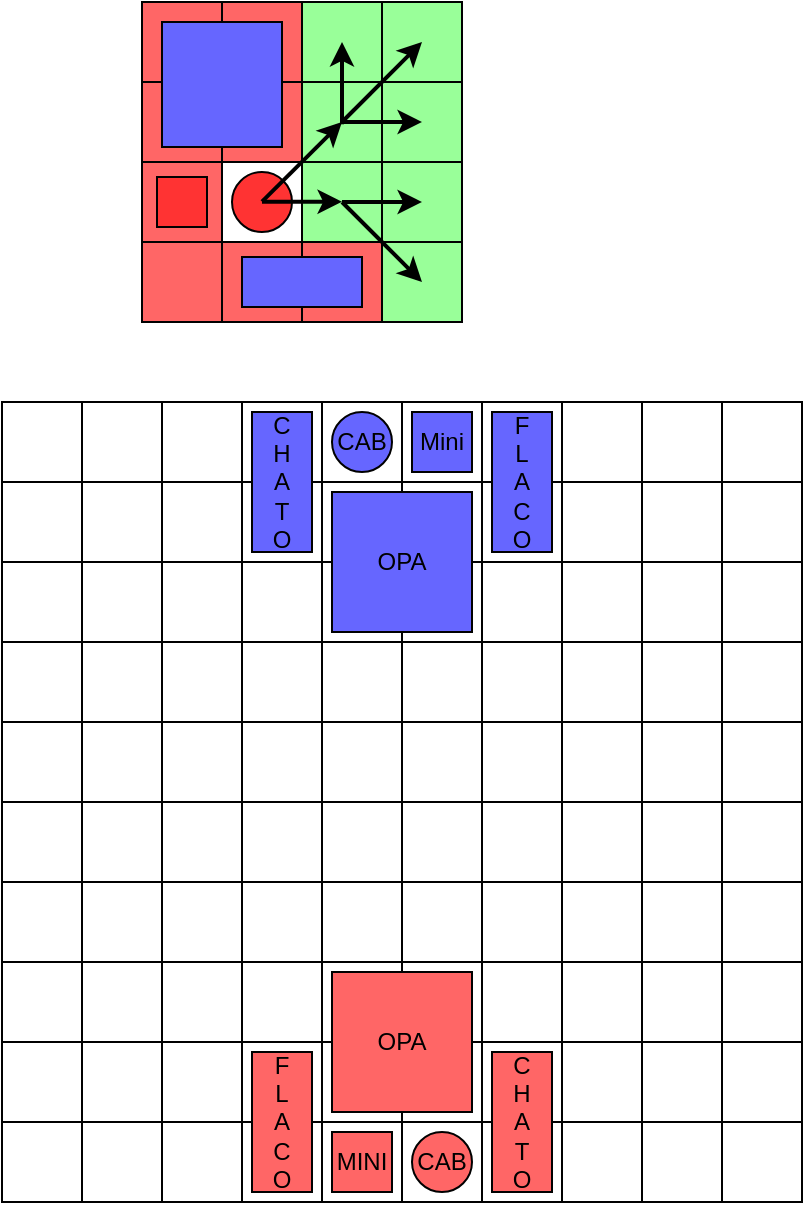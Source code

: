 <mxfile version="21.7.2" type="device">
  <diagram name="Page-1" id="4w6PLohKwCq4BGsAYFdz">
    <mxGraphModel dx="943" dy="475" grid="1" gridSize="5" guides="1" tooltips="1" connect="1" arrows="1" fold="1" page="1" pageScale="1" pageWidth="850" pageHeight="1100" math="0" shadow="0">
      <root>
        <mxCell id="0" />
        <mxCell id="1" parent="0" />
        <mxCell id="cV7xCcReivzUAdjwhD2p-22" value="" style="whiteSpace=wrap;html=1;aspect=fixed;fillColor=#99FF99;" vertex="1" parent="1">
          <mxGeometry x="400" y="360" width="40" height="40" as="geometry" />
        </mxCell>
        <mxCell id="cV7xCcReivzUAdjwhD2p-19" value="" style="whiteSpace=wrap;html=1;aspect=fixed;fillColor=#FF6666;" vertex="1" parent="1">
          <mxGeometry x="280" y="360" width="40" height="40" as="geometry" />
        </mxCell>
        <mxCell id="cV7xCcReivzUAdjwhD2p-20" value="" style="whiteSpace=wrap;html=1;aspect=fixed;fillColor=#FF6666;" vertex="1" parent="1">
          <mxGeometry x="320" y="360" width="40" height="40" as="geometry" />
        </mxCell>
        <mxCell id="cV7xCcReivzUAdjwhD2p-21" value="" style="whiteSpace=wrap;html=1;aspect=fixed;fillColor=#99FF99;" vertex="1" parent="1">
          <mxGeometry x="360" y="360" width="40" height="40" as="geometry" />
        </mxCell>
        <mxCell id="cV7xCcReivzUAdjwhD2p-15" value="" style="whiteSpace=wrap;html=1;aspect=fixed;fillColor=#99FF99;" vertex="1" parent="1">
          <mxGeometry x="400" y="400" width="40" height="40" as="geometry" />
        </mxCell>
        <mxCell id="cV7xCcReivzUAdjwhD2p-16" value="" style="whiteSpace=wrap;html=1;aspect=fixed;fillColor=#99FF99;" vertex="1" parent="1">
          <mxGeometry x="400" y="440" width="40" height="40" as="geometry" />
        </mxCell>
        <mxCell id="cV7xCcReivzUAdjwhD2p-17" value="" style="whiteSpace=wrap;html=1;aspect=fixed;fillColor=#99FF99;" vertex="1" parent="1">
          <mxGeometry x="400" y="480" width="40" height="40" as="geometry" />
        </mxCell>
        <mxCell id="cV7xCcReivzUAdjwhD2p-1" value="" style="whiteSpace=wrap;html=1;aspect=fixed;fillColor=#FF6666;" vertex="1" parent="1">
          <mxGeometry x="280" y="440" width="40" height="40" as="geometry" />
        </mxCell>
        <mxCell id="cV7xCcReivzUAdjwhD2p-2" value="" style="whiteSpace=wrap;html=1;aspect=fixed;" vertex="1" parent="1">
          <mxGeometry x="320" y="440" width="40" height="40" as="geometry" />
        </mxCell>
        <mxCell id="cV7xCcReivzUAdjwhD2p-3" value="" style="whiteSpace=wrap;html=1;aspect=fixed;fillColor=#FF6666;" vertex="1" parent="1">
          <mxGeometry x="280" y="480" width="40" height="40" as="geometry" />
        </mxCell>
        <mxCell id="cV7xCcReivzUAdjwhD2p-4" value="" style="whiteSpace=wrap;html=1;aspect=fixed;fillColor=#FF6666;" vertex="1" parent="1">
          <mxGeometry x="320" y="480" width="40" height="40" as="geometry" />
        </mxCell>
        <mxCell id="cV7xCcReivzUAdjwhD2p-5" value="" style="whiteSpace=wrap;html=1;aspect=fixed;fillColor=#99FF99;" vertex="1" parent="1">
          <mxGeometry x="360" y="440" width="40" height="40" as="geometry" />
        </mxCell>
        <mxCell id="cV7xCcReivzUAdjwhD2p-6" value="" style="whiteSpace=wrap;html=1;aspect=fixed;fillColor=#FF6666;" vertex="1" parent="1">
          <mxGeometry x="360" y="480" width="40" height="40" as="geometry" />
        </mxCell>
        <mxCell id="cV7xCcReivzUAdjwhD2p-7" value="" style="whiteSpace=wrap;html=1;aspect=fixed;fillColor=#99FF99;" vertex="1" parent="1">
          <mxGeometry x="360" y="400" width="40" height="40" as="geometry" />
        </mxCell>
        <mxCell id="cV7xCcReivzUAdjwhD2p-8" value="" style="whiteSpace=wrap;html=1;aspect=fixed;fillColor=#FF6666;" vertex="1" parent="1">
          <mxGeometry x="320" y="400" width="40" height="40" as="geometry" />
        </mxCell>
        <mxCell id="cV7xCcReivzUAdjwhD2p-9" value="" style="whiteSpace=wrap;html=1;aspect=fixed;fillColor=#FF6666;" vertex="1" parent="1">
          <mxGeometry x="280" y="400" width="40" height="40" as="geometry" />
        </mxCell>
        <mxCell id="cV7xCcReivzUAdjwhD2p-10" value="" style="ellipse;whiteSpace=wrap;html=1;aspect=fixed;fillColor=#FF3333;strokeColor=#000000;" vertex="1" parent="1">
          <mxGeometry x="325" y="445" width="30" height="30" as="geometry" />
        </mxCell>
        <mxCell id="cV7xCcReivzUAdjwhD2p-12" value="" style="rounded=0;whiteSpace=wrap;html=1;fillColor=#6666FF;" vertex="1" parent="1">
          <mxGeometry x="290" y="370" width="60" height="62.5" as="geometry" />
        </mxCell>
        <mxCell id="cV7xCcReivzUAdjwhD2p-13" value="" style="rounded=0;whiteSpace=wrap;html=1;fillColor=#6666FF;" vertex="1" parent="1">
          <mxGeometry x="330" y="487.5" width="60" height="25" as="geometry" />
        </mxCell>
        <mxCell id="cV7xCcReivzUAdjwhD2p-59" value="" style="endArrow=classic;html=1;rounded=0;entryX=0.5;entryY=0.5;entryDx=0;entryDy=0;entryPerimeter=0;exitX=0.5;exitY=0.5;exitDx=0;exitDy=0;exitPerimeter=0;strokeWidth=2;" edge="1" parent="1" source="cV7xCcReivzUAdjwhD2p-5" target="cV7xCcReivzUAdjwhD2p-16">
          <mxGeometry width="50" height="50" relative="1" as="geometry">
            <mxPoint x="280" y="500" as="sourcePoint" />
            <mxPoint x="520" y="490" as="targetPoint" />
          </mxGeometry>
        </mxCell>
        <mxCell id="cV7xCcReivzUAdjwhD2p-60" value="" style="endArrow=classic;html=1;rounded=0;entryX=0.5;entryY=0.5;entryDx=0;entryDy=0;entryPerimeter=0;exitX=0.5;exitY=0.5;exitDx=0;exitDy=0;exitPerimeter=0;strokeWidth=2;" edge="1" parent="1">
          <mxGeometry width="50" height="50" relative="1" as="geometry">
            <mxPoint x="340" y="459.88" as="sourcePoint" />
            <mxPoint x="380" y="459.88" as="targetPoint" />
          </mxGeometry>
        </mxCell>
        <mxCell id="cV7xCcReivzUAdjwhD2p-61" value="" style="endArrow=classic;html=1;rounded=0;strokeWidth=2;entryX=0.5;entryY=0.5;entryDx=0;entryDy=0;entryPerimeter=0;" edge="1" parent="1" target="cV7xCcReivzUAdjwhD2p-17">
          <mxGeometry width="50" height="50" relative="1" as="geometry">
            <mxPoint x="380" y="460" as="sourcePoint" />
            <mxPoint x="430" y="470" as="targetPoint" />
          </mxGeometry>
        </mxCell>
        <mxCell id="cV7xCcReivzUAdjwhD2p-62" value="" style="whiteSpace=wrap;html=1;aspect=fixed;fillColor=#FF3333;" vertex="1" parent="1">
          <mxGeometry x="287.5" y="447.5" width="25" height="25" as="geometry" />
        </mxCell>
        <mxCell id="cV7xCcReivzUAdjwhD2p-63" value="" style="endArrow=classic;html=1;rounded=0;entryX=0.5;entryY=0.5;entryDx=0;entryDy=0;entryPerimeter=0;exitX=0.5;exitY=0.5;exitDx=0;exitDy=0;exitPerimeter=0;strokeWidth=2;" edge="1" parent="1" target="cV7xCcReivzUAdjwhD2p-7">
          <mxGeometry width="50" height="50" relative="1" as="geometry">
            <mxPoint x="340" y="459.8" as="sourcePoint" />
            <mxPoint x="380" y="459.8" as="targetPoint" />
          </mxGeometry>
        </mxCell>
        <mxCell id="cV7xCcReivzUAdjwhD2p-64" value="" style="endArrow=classic;html=1;rounded=0;entryX=0.5;entryY=0.5;entryDx=0;entryDy=0;entryPerimeter=0;exitX=0.5;exitY=0.5;exitDx=0;exitDy=0;exitPerimeter=0;strokeWidth=2;" edge="1" parent="1" target="cV7xCcReivzUAdjwhD2p-21">
          <mxGeometry width="50" height="50" relative="1" as="geometry">
            <mxPoint x="380" y="421.15" as="sourcePoint" />
            <mxPoint x="420" y="381.35" as="targetPoint" />
          </mxGeometry>
        </mxCell>
        <mxCell id="cV7xCcReivzUAdjwhD2p-65" value="" style="endArrow=classic;html=1;rounded=0;entryX=0.5;entryY=0.5;entryDx=0;entryDy=0;entryPerimeter=0;strokeWidth=2;" edge="1" parent="1" target="cV7xCcReivzUAdjwhD2p-22">
          <mxGeometry width="50" height="50" relative="1" as="geometry">
            <mxPoint x="380" y="420" as="sourcePoint" />
            <mxPoint x="390" y="390" as="targetPoint" />
          </mxGeometry>
        </mxCell>
        <mxCell id="cV7xCcReivzUAdjwhD2p-66" value="" style="endArrow=classic;html=1;rounded=0;entryX=0.5;entryY=0.5;entryDx=0;entryDy=0;entryPerimeter=0;strokeWidth=2;" edge="1" parent="1" target="cV7xCcReivzUAdjwhD2p-15">
          <mxGeometry width="50" height="50" relative="1" as="geometry">
            <mxPoint x="380" y="420" as="sourcePoint" />
            <mxPoint x="430" y="390" as="targetPoint" />
          </mxGeometry>
        </mxCell>
        <mxCell id="cV7xCcReivzUAdjwhD2p-67" value="" style="whiteSpace=wrap;html=1;aspect=fixed;fillColor=#FFFFFF;" vertex="1" parent="1">
          <mxGeometry x="210" y="560" width="40" height="40" as="geometry" />
        </mxCell>
        <mxCell id="cV7xCcReivzUAdjwhD2p-69" value="" style="whiteSpace=wrap;html=1;aspect=fixed;fillColor=#FFFFFF;" vertex="1" parent="1">
          <mxGeometry x="250" y="560" width="40" height="40" as="geometry" />
        </mxCell>
        <mxCell id="cV7xCcReivzUAdjwhD2p-70" value="" style="whiteSpace=wrap;html=1;aspect=fixed;fillColor=#FFFFFF;" vertex="1" parent="1">
          <mxGeometry x="210" y="600" width="40" height="40" as="geometry" />
        </mxCell>
        <mxCell id="cV7xCcReivzUAdjwhD2p-71" value="" style="whiteSpace=wrap;html=1;aspect=fixed;fillColor=#FFFFFF;" vertex="1" parent="1">
          <mxGeometry x="250" y="600" width="40" height="40" as="geometry" />
        </mxCell>
        <mxCell id="cV7xCcReivzUAdjwhD2p-72" value="" style="whiteSpace=wrap;html=1;aspect=fixed;fillColor=#FFFFFF;" vertex="1" parent="1">
          <mxGeometry x="290" y="560" width="40" height="40" as="geometry" />
        </mxCell>
        <mxCell id="cV7xCcReivzUAdjwhD2p-73" value="" style="whiteSpace=wrap;html=1;aspect=fixed;fillColor=#FFFFFF;" vertex="1" parent="1">
          <mxGeometry x="330" y="560" width="40" height="40" as="geometry" />
        </mxCell>
        <mxCell id="cV7xCcReivzUAdjwhD2p-74" value="" style="whiteSpace=wrap;html=1;aspect=fixed;fillColor=#FFFFFF;" vertex="1" parent="1">
          <mxGeometry x="290" y="600" width="40" height="40" as="geometry" />
        </mxCell>
        <mxCell id="cV7xCcReivzUAdjwhD2p-75" value="" style="whiteSpace=wrap;html=1;aspect=fixed;fillColor=#FFFFFF;" vertex="1" parent="1">
          <mxGeometry x="330" y="600" width="40" height="40" as="geometry" />
        </mxCell>
        <mxCell id="cV7xCcReivzUAdjwhD2p-76" value="" style="whiteSpace=wrap;html=1;aspect=fixed;fillColor=#FFFFFF;" vertex="1" parent="1">
          <mxGeometry x="370" y="560" width="40" height="40" as="geometry" />
        </mxCell>
        <mxCell id="cV7xCcReivzUAdjwhD2p-77" value="" style="whiteSpace=wrap;html=1;aspect=fixed;fillColor=#FFFFFF;" vertex="1" parent="1">
          <mxGeometry x="410" y="560" width="40" height="40" as="geometry" />
        </mxCell>
        <mxCell id="cV7xCcReivzUAdjwhD2p-78" value="" style="whiteSpace=wrap;html=1;aspect=fixed;fillColor=#FFFFFF;" vertex="1" parent="1">
          <mxGeometry x="370" y="600" width="40" height="40" as="geometry" />
        </mxCell>
        <mxCell id="cV7xCcReivzUAdjwhD2p-79" value="" style="whiteSpace=wrap;html=1;aspect=fixed;fillColor=#FFFFFF;" vertex="1" parent="1">
          <mxGeometry x="410" y="600" width="40" height="40" as="geometry" />
        </mxCell>
        <mxCell id="cV7xCcReivzUAdjwhD2p-80" value="" style="whiteSpace=wrap;html=1;aspect=fixed;fillColor=#FFFFFF;" vertex="1" parent="1">
          <mxGeometry x="450" y="560" width="40" height="40" as="geometry" />
        </mxCell>
        <mxCell id="cV7xCcReivzUAdjwhD2p-81" value="" style="whiteSpace=wrap;html=1;aspect=fixed;fillColor=#FFFFFF;" vertex="1" parent="1">
          <mxGeometry x="490" y="560" width="40" height="40" as="geometry" />
        </mxCell>
        <mxCell id="cV7xCcReivzUAdjwhD2p-82" value="" style="whiteSpace=wrap;html=1;aspect=fixed;fillColor=#FFFFFF;" vertex="1" parent="1">
          <mxGeometry x="450" y="600" width="40" height="40" as="geometry" />
        </mxCell>
        <mxCell id="cV7xCcReivzUAdjwhD2p-83" value="" style="whiteSpace=wrap;html=1;aspect=fixed;fillColor=#FFFFFF;" vertex="1" parent="1">
          <mxGeometry x="490" y="600" width="40" height="40" as="geometry" />
        </mxCell>
        <mxCell id="cV7xCcReivzUAdjwhD2p-84" value="" style="whiteSpace=wrap;html=1;aspect=fixed;fillColor=#FFFFFF;" vertex="1" parent="1">
          <mxGeometry x="530" y="560" width="40" height="40" as="geometry" />
        </mxCell>
        <mxCell id="cV7xCcReivzUAdjwhD2p-85" value="" style="whiteSpace=wrap;html=1;aspect=fixed;fillColor=#FFFFFF;" vertex="1" parent="1">
          <mxGeometry x="570" y="560" width="40" height="40" as="geometry" />
        </mxCell>
        <mxCell id="cV7xCcReivzUAdjwhD2p-86" value="" style="whiteSpace=wrap;html=1;aspect=fixed;fillColor=#FFFFFF;" vertex="1" parent="1">
          <mxGeometry x="530" y="600" width="40" height="40" as="geometry" />
        </mxCell>
        <mxCell id="cV7xCcReivzUAdjwhD2p-87" value="" style="whiteSpace=wrap;html=1;aspect=fixed;fillColor=#FFFFFF;" vertex="1" parent="1">
          <mxGeometry x="570" y="600" width="40" height="40" as="geometry" />
        </mxCell>
        <mxCell id="cV7xCcReivzUAdjwhD2p-88" value="" style="whiteSpace=wrap;html=1;aspect=fixed;fillColor=#FFFFFF;" vertex="1" parent="1">
          <mxGeometry x="210" y="640" width="40" height="40" as="geometry" />
        </mxCell>
        <mxCell id="cV7xCcReivzUAdjwhD2p-89" value="" style="whiteSpace=wrap;html=1;aspect=fixed;fillColor=#FFFFFF;" vertex="1" parent="1">
          <mxGeometry x="250" y="640" width="40" height="40" as="geometry" />
        </mxCell>
        <mxCell id="cV7xCcReivzUAdjwhD2p-90" value="" style="whiteSpace=wrap;html=1;aspect=fixed;fillColor=#FFFFFF;" vertex="1" parent="1">
          <mxGeometry x="210" y="680" width="40" height="40" as="geometry" />
        </mxCell>
        <mxCell id="cV7xCcReivzUAdjwhD2p-91" value="" style="whiteSpace=wrap;html=1;aspect=fixed;fillColor=#FFFFFF;" vertex="1" parent="1">
          <mxGeometry x="250" y="680" width="40" height="40" as="geometry" />
        </mxCell>
        <mxCell id="cV7xCcReivzUAdjwhD2p-92" value="" style="whiteSpace=wrap;html=1;aspect=fixed;fillColor=#FFFFFF;" vertex="1" parent="1">
          <mxGeometry x="290" y="640" width="40" height="40" as="geometry" />
        </mxCell>
        <mxCell id="cV7xCcReivzUAdjwhD2p-93" value="" style="whiteSpace=wrap;html=1;aspect=fixed;fillColor=#FFFFFF;" vertex="1" parent="1">
          <mxGeometry x="330" y="640" width="40" height="40" as="geometry" />
        </mxCell>
        <mxCell id="cV7xCcReivzUAdjwhD2p-94" value="" style="whiteSpace=wrap;html=1;aspect=fixed;fillColor=#FFFFFF;" vertex="1" parent="1">
          <mxGeometry x="290" y="680" width="40" height="40" as="geometry" />
        </mxCell>
        <mxCell id="cV7xCcReivzUAdjwhD2p-95" value="" style="whiteSpace=wrap;html=1;aspect=fixed;fillColor=#FFFFFF;" vertex="1" parent="1">
          <mxGeometry x="330" y="680" width="40" height="40" as="geometry" />
        </mxCell>
        <mxCell id="cV7xCcReivzUAdjwhD2p-96" value="" style="whiteSpace=wrap;html=1;aspect=fixed;fillColor=#FFFFFF;" vertex="1" parent="1">
          <mxGeometry x="370" y="640" width="40" height="40" as="geometry" />
        </mxCell>
        <mxCell id="cV7xCcReivzUAdjwhD2p-97" value="" style="whiteSpace=wrap;html=1;aspect=fixed;fillColor=#FFFFFF;" vertex="1" parent="1">
          <mxGeometry x="410" y="640" width="40" height="40" as="geometry" />
        </mxCell>
        <mxCell id="cV7xCcReivzUAdjwhD2p-98" value="" style="whiteSpace=wrap;html=1;aspect=fixed;fillColor=#FFFFFF;" vertex="1" parent="1">
          <mxGeometry x="370" y="680" width="40" height="40" as="geometry" />
        </mxCell>
        <mxCell id="cV7xCcReivzUAdjwhD2p-99" value="" style="whiteSpace=wrap;html=1;aspect=fixed;fillColor=#FFFFFF;" vertex="1" parent="1">
          <mxGeometry x="410" y="680" width="40" height="40" as="geometry" />
        </mxCell>
        <mxCell id="cV7xCcReivzUAdjwhD2p-100" value="" style="whiteSpace=wrap;html=1;aspect=fixed;fillColor=#FFFFFF;" vertex="1" parent="1">
          <mxGeometry x="450" y="640" width="40" height="40" as="geometry" />
        </mxCell>
        <mxCell id="cV7xCcReivzUAdjwhD2p-101" value="" style="whiteSpace=wrap;html=1;aspect=fixed;fillColor=#FFFFFF;" vertex="1" parent="1">
          <mxGeometry x="490" y="640" width="40" height="40" as="geometry" />
        </mxCell>
        <mxCell id="cV7xCcReivzUAdjwhD2p-102" value="" style="whiteSpace=wrap;html=1;aspect=fixed;fillColor=#FFFFFF;" vertex="1" parent="1">
          <mxGeometry x="450" y="680" width="40" height="40" as="geometry" />
        </mxCell>
        <mxCell id="cV7xCcReivzUAdjwhD2p-103" value="" style="whiteSpace=wrap;html=1;aspect=fixed;fillColor=#FFFFFF;" vertex="1" parent="1">
          <mxGeometry x="490" y="680" width="40" height="40" as="geometry" />
        </mxCell>
        <mxCell id="cV7xCcReivzUAdjwhD2p-104" value="" style="whiteSpace=wrap;html=1;aspect=fixed;fillColor=#FFFFFF;" vertex="1" parent="1">
          <mxGeometry x="530" y="640" width="40" height="40" as="geometry" />
        </mxCell>
        <mxCell id="cV7xCcReivzUAdjwhD2p-105" value="" style="whiteSpace=wrap;html=1;aspect=fixed;fillColor=#FFFFFF;" vertex="1" parent="1">
          <mxGeometry x="570" y="640" width="40" height="40" as="geometry" />
        </mxCell>
        <mxCell id="cV7xCcReivzUAdjwhD2p-106" value="" style="whiteSpace=wrap;html=1;aspect=fixed;fillColor=#FFFFFF;" vertex="1" parent="1">
          <mxGeometry x="530" y="680" width="40" height="40" as="geometry" />
        </mxCell>
        <mxCell id="cV7xCcReivzUAdjwhD2p-107" value="" style="whiteSpace=wrap;html=1;aspect=fixed;fillColor=#FFFFFF;" vertex="1" parent="1">
          <mxGeometry x="570" y="680" width="40" height="40" as="geometry" />
        </mxCell>
        <mxCell id="cV7xCcReivzUAdjwhD2p-108" value="" style="whiteSpace=wrap;html=1;aspect=fixed;fillColor=#FFFFFF;" vertex="1" parent="1">
          <mxGeometry x="210" y="720" width="40" height="40" as="geometry" />
        </mxCell>
        <mxCell id="cV7xCcReivzUAdjwhD2p-109" value="" style="whiteSpace=wrap;html=1;aspect=fixed;fillColor=#FFFFFF;" vertex="1" parent="1">
          <mxGeometry x="250" y="720" width="40" height="40" as="geometry" />
        </mxCell>
        <mxCell id="cV7xCcReivzUAdjwhD2p-110" value="" style="whiteSpace=wrap;html=1;aspect=fixed;fillColor=#FFFFFF;" vertex="1" parent="1">
          <mxGeometry x="210" y="760" width="40" height="40" as="geometry" />
        </mxCell>
        <mxCell id="cV7xCcReivzUAdjwhD2p-111" value="" style="whiteSpace=wrap;html=1;aspect=fixed;fillColor=#FFFFFF;" vertex="1" parent="1">
          <mxGeometry x="250" y="760" width="40" height="40" as="geometry" />
        </mxCell>
        <mxCell id="cV7xCcReivzUAdjwhD2p-112" value="" style="whiteSpace=wrap;html=1;aspect=fixed;fillColor=#FFFFFF;" vertex="1" parent="1">
          <mxGeometry x="290" y="720" width="40" height="40" as="geometry" />
        </mxCell>
        <mxCell id="cV7xCcReivzUAdjwhD2p-113" value="" style="whiteSpace=wrap;html=1;aspect=fixed;fillColor=#FFFFFF;" vertex="1" parent="1">
          <mxGeometry x="330" y="720" width="40" height="40" as="geometry" />
        </mxCell>
        <mxCell id="cV7xCcReivzUAdjwhD2p-114" value="" style="whiteSpace=wrap;html=1;aspect=fixed;fillColor=#FFFFFF;" vertex="1" parent="1">
          <mxGeometry x="290" y="760" width="40" height="40" as="geometry" />
        </mxCell>
        <mxCell id="cV7xCcReivzUAdjwhD2p-115" value="" style="whiteSpace=wrap;html=1;aspect=fixed;fillColor=#FFFFFF;" vertex="1" parent="1">
          <mxGeometry x="330" y="760" width="40" height="40" as="geometry" />
        </mxCell>
        <mxCell id="cV7xCcReivzUAdjwhD2p-116" value="" style="whiteSpace=wrap;html=1;aspect=fixed;fillColor=#FFFFFF;" vertex="1" parent="1">
          <mxGeometry x="370" y="720" width="40" height="40" as="geometry" />
        </mxCell>
        <mxCell id="cV7xCcReivzUAdjwhD2p-117" value="" style="whiteSpace=wrap;html=1;aspect=fixed;fillColor=#FFFFFF;" vertex="1" parent="1">
          <mxGeometry x="410" y="720" width="40" height="40" as="geometry" />
        </mxCell>
        <mxCell id="cV7xCcReivzUAdjwhD2p-118" value="" style="whiteSpace=wrap;html=1;aspect=fixed;fillColor=#FFFFFF;" vertex="1" parent="1">
          <mxGeometry x="370" y="760" width="40" height="40" as="geometry" />
        </mxCell>
        <mxCell id="cV7xCcReivzUAdjwhD2p-119" value="" style="whiteSpace=wrap;html=1;aspect=fixed;fillColor=#FFFFFF;" vertex="1" parent="1">
          <mxGeometry x="410" y="760" width="40" height="40" as="geometry" />
        </mxCell>
        <mxCell id="cV7xCcReivzUAdjwhD2p-120" value="" style="whiteSpace=wrap;html=1;aspect=fixed;fillColor=#FFFFFF;" vertex="1" parent="1">
          <mxGeometry x="450" y="720" width="40" height="40" as="geometry" />
        </mxCell>
        <mxCell id="cV7xCcReivzUAdjwhD2p-121" value="" style="whiteSpace=wrap;html=1;aspect=fixed;fillColor=#FFFFFF;" vertex="1" parent="1">
          <mxGeometry x="490" y="720" width="40" height="40" as="geometry" />
        </mxCell>
        <mxCell id="cV7xCcReivzUAdjwhD2p-122" value="" style="whiteSpace=wrap;html=1;aspect=fixed;fillColor=#FFFFFF;" vertex="1" parent="1">
          <mxGeometry x="450" y="760" width="40" height="40" as="geometry" />
        </mxCell>
        <mxCell id="cV7xCcReivzUAdjwhD2p-123" value="" style="whiteSpace=wrap;html=1;aspect=fixed;fillColor=#FFFFFF;" vertex="1" parent="1">
          <mxGeometry x="490" y="760" width="40" height="40" as="geometry" />
        </mxCell>
        <mxCell id="cV7xCcReivzUAdjwhD2p-124" value="" style="whiteSpace=wrap;html=1;aspect=fixed;fillColor=#FFFFFF;" vertex="1" parent="1">
          <mxGeometry x="530" y="720" width="40" height="40" as="geometry" />
        </mxCell>
        <mxCell id="cV7xCcReivzUAdjwhD2p-125" value="" style="whiteSpace=wrap;html=1;aspect=fixed;fillColor=#FFFFFF;" vertex="1" parent="1">
          <mxGeometry x="570" y="720" width="40" height="40" as="geometry" />
        </mxCell>
        <mxCell id="cV7xCcReivzUAdjwhD2p-126" value="" style="whiteSpace=wrap;html=1;aspect=fixed;fillColor=#FFFFFF;" vertex="1" parent="1">
          <mxGeometry x="530" y="760" width="40" height="40" as="geometry" />
        </mxCell>
        <mxCell id="cV7xCcReivzUAdjwhD2p-127" value="" style="whiteSpace=wrap;html=1;aspect=fixed;fillColor=#FFFFFF;" vertex="1" parent="1">
          <mxGeometry x="570" y="760" width="40" height="40" as="geometry" />
        </mxCell>
        <mxCell id="cV7xCcReivzUAdjwhD2p-128" value="" style="whiteSpace=wrap;html=1;aspect=fixed;fillColor=#FFFFFF;" vertex="1" parent="1">
          <mxGeometry x="210" y="800" width="40" height="40" as="geometry" />
        </mxCell>
        <mxCell id="cV7xCcReivzUAdjwhD2p-129" value="" style="whiteSpace=wrap;html=1;aspect=fixed;fillColor=#FFFFFF;" vertex="1" parent="1">
          <mxGeometry x="250" y="800" width="40" height="40" as="geometry" />
        </mxCell>
        <mxCell id="cV7xCcReivzUAdjwhD2p-130" value="" style="whiteSpace=wrap;html=1;aspect=fixed;fillColor=#FFFFFF;" vertex="1" parent="1">
          <mxGeometry x="210" y="840" width="40" height="40" as="geometry" />
        </mxCell>
        <mxCell id="cV7xCcReivzUAdjwhD2p-131" value="" style="whiteSpace=wrap;html=1;aspect=fixed;fillColor=#FFFFFF;" vertex="1" parent="1">
          <mxGeometry x="250" y="840" width="40" height="40" as="geometry" />
        </mxCell>
        <mxCell id="cV7xCcReivzUAdjwhD2p-132" value="" style="whiteSpace=wrap;html=1;aspect=fixed;fillColor=#FFFFFF;" vertex="1" parent="1">
          <mxGeometry x="290" y="800" width="40" height="40" as="geometry" />
        </mxCell>
        <mxCell id="cV7xCcReivzUAdjwhD2p-133" value="" style="whiteSpace=wrap;html=1;aspect=fixed;fillColor=#FFFFFF;" vertex="1" parent="1">
          <mxGeometry x="330" y="800" width="40" height="40" as="geometry" />
        </mxCell>
        <mxCell id="cV7xCcReivzUAdjwhD2p-134" value="" style="whiteSpace=wrap;html=1;aspect=fixed;fillColor=#FFFFFF;" vertex="1" parent="1">
          <mxGeometry x="290" y="840" width="40" height="40" as="geometry" />
        </mxCell>
        <mxCell id="cV7xCcReivzUAdjwhD2p-135" value="" style="whiteSpace=wrap;html=1;aspect=fixed;fillColor=#FFFFFF;" vertex="1" parent="1">
          <mxGeometry x="330" y="840" width="40" height="40" as="geometry" />
        </mxCell>
        <mxCell id="cV7xCcReivzUAdjwhD2p-136" value="" style="whiteSpace=wrap;html=1;aspect=fixed;fillColor=#FFFFFF;" vertex="1" parent="1">
          <mxGeometry x="370" y="800" width="40" height="40" as="geometry" />
        </mxCell>
        <mxCell id="cV7xCcReivzUAdjwhD2p-137" value="" style="whiteSpace=wrap;html=1;aspect=fixed;fillColor=#FFFFFF;" vertex="1" parent="1">
          <mxGeometry x="410" y="800" width="40" height="40" as="geometry" />
        </mxCell>
        <mxCell id="cV7xCcReivzUAdjwhD2p-138" value="" style="whiteSpace=wrap;html=1;aspect=fixed;fillColor=#FFFFFF;" vertex="1" parent="1">
          <mxGeometry x="370" y="840" width="40" height="40" as="geometry" />
        </mxCell>
        <mxCell id="cV7xCcReivzUAdjwhD2p-139" value="" style="whiteSpace=wrap;html=1;aspect=fixed;fillColor=#FFFFFF;" vertex="1" parent="1">
          <mxGeometry x="410" y="840" width="40" height="40" as="geometry" />
        </mxCell>
        <mxCell id="cV7xCcReivzUAdjwhD2p-140" value="" style="whiteSpace=wrap;html=1;aspect=fixed;fillColor=#FFFFFF;" vertex="1" parent="1">
          <mxGeometry x="450" y="800" width="40" height="40" as="geometry" />
        </mxCell>
        <mxCell id="cV7xCcReivzUAdjwhD2p-141" value="" style="whiteSpace=wrap;html=1;aspect=fixed;fillColor=#FFFFFF;" vertex="1" parent="1">
          <mxGeometry x="490" y="800" width="40" height="40" as="geometry" />
        </mxCell>
        <mxCell id="cV7xCcReivzUAdjwhD2p-142" value="" style="whiteSpace=wrap;html=1;aspect=fixed;fillColor=#FFFFFF;" vertex="1" parent="1">
          <mxGeometry x="450" y="840" width="40" height="40" as="geometry" />
        </mxCell>
        <mxCell id="cV7xCcReivzUAdjwhD2p-143" value="" style="whiteSpace=wrap;html=1;aspect=fixed;fillColor=#FFFFFF;" vertex="1" parent="1">
          <mxGeometry x="490" y="840" width="40" height="40" as="geometry" />
        </mxCell>
        <mxCell id="cV7xCcReivzUAdjwhD2p-144" value="" style="whiteSpace=wrap;html=1;aspect=fixed;fillColor=#FFFFFF;" vertex="1" parent="1">
          <mxGeometry x="530" y="800" width="40" height="40" as="geometry" />
        </mxCell>
        <mxCell id="cV7xCcReivzUAdjwhD2p-145" value="" style="whiteSpace=wrap;html=1;aspect=fixed;fillColor=#FFFFFF;" vertex="1" parent="1">
          <mxGeometry x="570" y="800" width="40" height="40" as="geometry" />
        </mxCell>
        <mxCell id="cV7xCcReivzUAdjwhD2p-146" value="" style="whiteSpace=wrap;html=1;aspect=fixed;fillColor=#FFFFFF;" vertex="1" parent="1">
          <mxGeometry x="530" y="840" width="40" height="40" as="geometry" />
        </mxCell>
        <mxCell id="cV7xCcReivzUAdjwhD2p-147" value="" style="whiteSpace=wrap;html=1;aspect=fixed;fillColor=#FFFFFF;" vertex="1" parent="1">
          <mxGeometry x="570" y="840" width="40" height="40" as="geometry" />
        </mxCell>
        <mxCell id="cV7xCcReivzUAdjwhD2p-148" value="" style="whiteSpace=wrap;html=1;aspect=fixed;fillColor=#FFFFFF;" vertex="1" parent="1">
          <mxGeometry x="210" y="880" width="40" height="40" as="geometry" />
        </mxCell>
        <mxCell id="cV7xCcReivzUAdjwhD2p-149" value="" style="whiteSpace=wrap;html=1;aspect=fixed;fillColor=#FFFFFF;" vertex="1" parent="1">
          <mxGeometry x="250" y="880" width="40" height="40" as="geometry" />
        </mxCell>
        <mxCell id="cV7xCcReivzUAdjwhD2p-150" value="" style="whiteSpace=wrap;html=1;aspect=fixed;fillColor=#FFFFFF;" vertex="1" parent="1">
          <mxGeometry x="210" y="920" width="40" height="40" as="geometry" />
        </mxCell>
        <mxCell id="cV7xCcReivzUAdjwhD2p-151" value="" style="whiteSpace=wrap;html=1;aspect=fixed;fillColor=#FFFFFF;" vertex="1" parent="1">
          <mxGeometry x="250" y="920" width="40" height="40" as="geometry" />
        </mxCell>
        <mxCell id="cV7xCcReivzUAdjwhD2p-152" value="" style="whiteSpace=wrap;html=1;aspect=fixed;fillColor=#FFFFFF;" vertex="1" parent="1">
          <mxGeometry x="290" y="880" width="40" height="40" as="geometry" />
        </mxCell>
        <mxCell id="cV7xCcReivzUAdjwhD2p-153" value="" style="whiteSpace=wrap;html=1;aspect=fixed;fillColor=#FFFFFF;" vertex="1" parent="1">
          <mxGeometry x="330" y="880" width="40" height="40" as="geometry" />
        </mxCell>
        <mxCell id="cV7xCcReivzUAdjwhD2p-154" value="" style="whiteSpace=wrap;html=1;aspect=fixed;fillColor=#FFFFFF;" vertex="1" parent="1">
          <mxGeometry x="290" y="920" width="40" height="40" as="geometry" />
        </mxCell>
        <mxCell id="cV7xCcReivzUAdjwhD2p-155" value="" style="whiteSpace=wrap;html=1;aspect=fixed;fillColor=#FFFFFF;" vertex="1" parent="1">
          <mxGeometry x="330" y="920" width="40" height="40" as="geometry" />
        </mxCell>
        <mxCell id="cV7xCcReivzUAdjwhD2p-156" value="" style="whiteSpace=wrap;html=1;aspect=fixed;fillColor=#FFFFFF;" vertex="1" parent="1">
          <mxGeometry x="370" y="880" width="40" height="40" as="geometry" />
        </mxCell>
        <mxCell id="cV7xCcReivzUAdjwhD2p-157" value="" style="whiteSpace=wrap;html=1;aspect=fixed;fillColor=#FFFFFF;" vertex="1" parent="1">
          <mxGeometry x="410" y="880" width="40" height="40" as="geometry" />
        </mxCell>
        <mxCell id="cV7xCcReivzUAdjwhD2p-158" value="" style="whiteSpace=wrap;html=1;aspect=fixed;fillColor=#FFFFFF;" vertex="1" parent="1">
          <mxGeometry x="370" y="920" width="40" height="40" as="geometry" />
        </mxCell>
        <mxCell id="cV7xCcReivzUAdjwhD2p-159" value="" style="whiteSpace=wrap;html=1;aspect=fixed;fillColor=#FFFFFF;" vertex="1" parent="1">
          <mxGeometry x="410" y="920" width="40" height="40" as="geometry" />
        </mxCell>
        <mxCell id="cV7xCcReivzUAdjwhD2p-160" value="" style="whiteSpace=wrap;html=1;aspect=fixed;fillColor=#FFFFFF;" vertex="1" parent="1">
          <mxGeometry x="450" y="880" width="40" height="40" as="geometry" />
        </mxCell>
        <mxCell id="cV7xCcReivzUAdjwhD2p-161" value="" style="whiteSpace=wrap;html=1;aspect=fixed;fillColor=#FFFFFF;" vertex="1" parent="1">
          <mxGeometry x="490" y="880" width="40" height="40" as="geometry" />
        </mxCell>
        <mxCell id="cV7xCcReivzUAdjwhD2p-162" value="" style="whiteSpace=wrap;html=1;aspect=fixed;fillColor=#FFFFFF;" vertex="1" parent="1">
          <mxGeometry x="450" y="920" width="40" height="40" as="geometry" />
        </mxCell>
        <mxCell id="cV7xCcReivzUAdjwhD2p-163" value="" style="whiteSpace=wrap;html=1;aspect=fixed;fillColor=#FFFFFF;" vertex="1" parent="1">
          <mxGeometry x="490" y="920" width="40" height="40" as="geometry" />
        </mxCell>
        <mxCell id="cV7xCcReivzUAdjwhD2p-164" value="" style="whiteSpace=wrap;html=1;aspect=fixed;fillColor=#FFFFFF;" vertex="1" parent="1">
          <mxGeometry x="530" y="880" width="40" height="40" as="geometry" />
        </mxCell>
        <mxCell id="cV7xCcReivzUAdjwhD2p-165" value="" style="whiteSpace=wrap;html=1;aspect=fixed;fillColor=#FFFFFF;" vertex="1" parent="1">
          <mxGeometry x="570" y="880" width="40" height="40" as="geometry" />
        </mxCell>
        <mxCell id="cV7xCcReivzUAdjwhD2p-166" value="" style="whiteSpace=wrap;html=1;aspect=fixed;fillColor=#FFFFFF;" vertex="1" parent="1">
          <mxGeometry x="530" y="920" width="40" height="40" as="geometry" />
        </mxCell>
        <mxCell id="cV7xCcReivzUAdjwhD2p-167" value="" style="whiteSpace=wrap;html=1;aspect=fixed;fillColor=#FFFFFF;" vertex="1" parent="1">
          <mxGeometry x="570" y="920" width="40" height="40" as="geometry" />
        </mxCell>
        <mxCell id="cV7xCcReivzUAdjwhD2p-171" value="OPA" style="rounded=0;whiteSpace=wrap;html=1;connectable=0;fillColor=#FF6666;" vertex="1" parent="1">
          <mxGeometry x="375" y="845" width="70" height="70" as="geometry" />
        </mxCell>
        <mxCell id="cV7xCcReivzUAdjwhD2p-172" value="F&lt;br&gt;L&lt;br&gt;A&lt;br&gt;C&lt;br&gt;O" style="rounded=0;whiteSpace=wrap;html=1;connectable=0;fillColor=#FF6666;" vertex="1" parent="1">
          <mxGeometry x="335" y="885" width="30" height="70" as="geometry" />
        </mxCell>
        <mxCell id="cV7xCcReivzUAdjwhD2p-173" value="C&lt;br&gt;H&lt;br&gt;A&lt;br&gt;T&lt;br&gt;O" style="rounded=0;whiteSpace=wrap;html=1;connectable=0;fillColor=#FF6666;" vertex="1" parent="1">
          <mxGeometry x="455" y="885" width="30" height="70" as="geometry" />
        </mxCell>
        <mxCell id="cV7xCcReivzUAdjwhD2p-176" value="MINI" style="rounded=0;whiteSpace=wrap;html=1;connectable=0;fillColor=#FF6666;" vertex="1" parent="1">
          <mxGeometry x="375" y="925" width="30" height="30" as="geometry" />
        </mxCell>
        <mxCell id="cV7xCcReivzUAdjwhD2p-177" value="OPA" style="rounded=0;whiteSpace=wrap;html=1;connectable=0;fillColor=#6666FF;" vertex="1" parent="1">
          <mxGeometry x="375" y="605" width="70" height="70" as="geometry" />
        </mxCell>
        <mxCell id="cV7xCcReivzUAdjwhD2p-178" value="F&lt;br&gt;L&lt;br&gt;A&lt;br&gt;C&lt;br&gt;O" style="rounded=0;whiteSpace=wrap;html=1;connectable=0;fillColor=#6666FF;" vertex="1" parent="1">
          <mxGeometry x="455" y="565" width="30" height="70" as="geometry" />
        </mxCell>
        <mxCell id="cV7xCcReivzUAdjwhD2p-179" value="C&lt;br&gt;H&lt;br&gt;A&lt;br&gt;T&lt;br&gt;O" style="rounded=0;html=1;connectable=0;fillColor=#6666FF;gradientColor=none;direction=west;whiteSpace=wrap;" vertex="1" parent="1">
          <mxGeometry x="335" y="565" width="30" height="70" as="geometry" />
        </mxCell>
        <mxCell id="cV7xCcReivzUAdjwhD2p-180" value="Mini" style="rounded=0;whiteSpace=wrap;html=1;connectable=0;fillColor=#6666FF;" vertex="1" parent="1">
          <mxGeometry x="415" y="565" width="30" height="30" as="geometry" />
        </mxCell>
        <mxCell id="cV7xCcReivzUAdjwhD2p-181" value="CAB" style="ellipse;whiteSpace=wrap;html=1;fillColor=#6666FF;" vertex="1" parent="1">
          <mxGeometry x="375" y="565" width="30" height="30" as="geometry" />
        </mxCell>
        <mxCell id="cV7xCcReivzUAdjwhD2p-182" value="CAB" style="ellipse;whiteSpace=wrap;html=1;fillColor=#FF6666;" vertex="1" parent="1">
          <mxGeometry x="415" y="925" width="30" height="30" as="geometry" />
        </mxCell>
      </root>
    </mxGraphModel>
  </diagram>
</mxfile>
